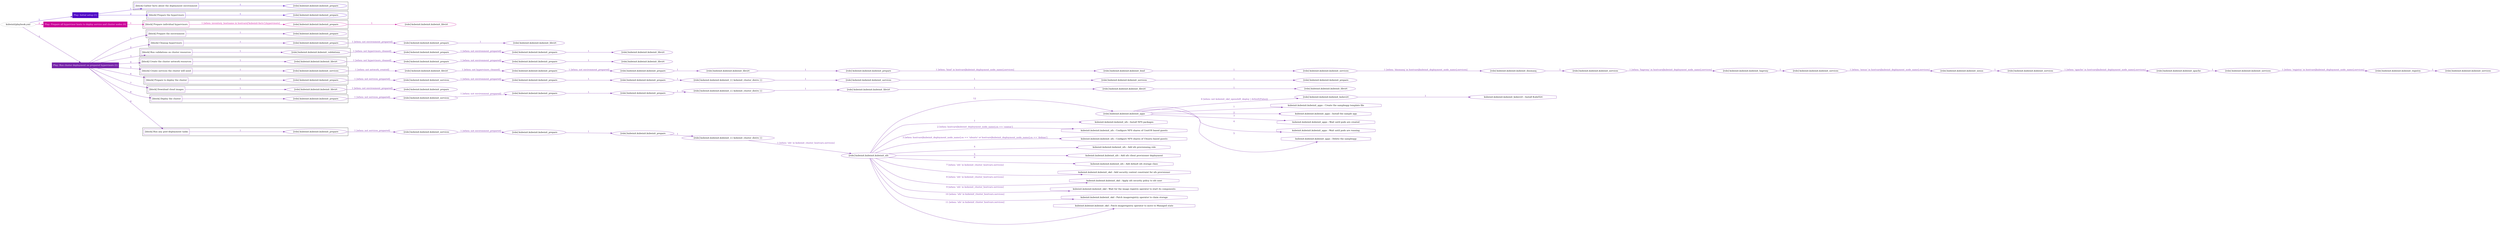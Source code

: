 digraph {
	graph [concentrate=true ordering=in rankdir=LR ratio=fill]
	edge [esep=5 sep=10]
	"kubeinit/playbook.yml" [id=root_node style=dotted]
	play_cab071fe [label="Play: Initial setup (1)" color="#4f06c6" fontcolor="#ffffff" id=play_cab071fe shape=box style=filled tooltip=localhost]
	"kubeinit/playbook.yml" -> play_cab071fe [label="1 " color="#4f06c6" fontcolor="#4f06c6" id=edge_64a36ff4 labeltooltip="1 " tooltip="1 "]
	subgraph "kubeinit.kubeinit.kubeinit_prepare" {
		role_bc685bcb [label="[role] kubeinit.kubeinit.kubeinit_prepare" color="#4f06c6" id=role_bc685bcb tooltip="kubeinit.kubeinit.kubeinit_prepare"]
	}
	subgraph "kubeinit.kubeinit.kubeinit_prepare" {
		role_6353f5c0 [label="[role] kubeinit.kubeinit.kubeinit_prepare" color="#4f06c6" id=role_6353f5c0 tooltip="kubeinit.kubeinit.kubeinit_prepare"]
	}
	subgraph "Play: Initial setup (1)" {
		play_cab071fe -> block_222bf054 [label=1 color="#4f06c6" fontcolor="#4f06c6" id=edge_1312286f labeltooltip=1 tooltip=1]
		subgraph cluster_block_222bf054 {
			block_222bf054 [label="[block] Gather facts about the deployment environment" color="#4f06c6" id=block_222bf054 labeltooltip="Gather facts about the deployment environment" shape=box tooltip="Gather facts about the deployment environment"]
			block_222bf054 -> role_bc685bcb [label="1 " color="#4f06c6" fontcolor="#4f06c6" id=edge_e77c68be labeltooltip="1 " tooltip="1 "]
		}
		play_cab071fe -> block_fc506541 [label=2 color="#4f06c6" fontcolor="#4f06c6" id=edge_92ddb180 labeltooltip=2 tooltip=2]
		subgraph cluster_block_fc506541 {
			block_fc506541 [label="[block] Prepare the hypervisors" color="#4f06c6" id=block_fc506541 labeltooltip="Prepare the hypervisors" shape=box tooltip="Prepare the hypervisors"]
			block_fc506541 -> role_6353f5c0 [label="1 " color="#4f06c6" fontcolor="#4f06c6" id=edge_2c7799c0 labeltooltip="1 " tooltip="1 "]
		}
	}
	play_b6c5de52 [label="Play: Prepare all hypervisor hosts to deploy service and cluster nodes (0)" color="#cb0198" fontcolor="#ffffff" id=play_b6c5de52 shape=box style=filled tooltip="Play: Prepare all hypervisor hosts to deploy service and cluster nodes (0)"]
	"kubeinit/playbook.yml" -> play_b6c5de52 [label="2 " color="#cb0198" fontcolor="#cb0198" id=edge_31c4950f labeltooltip="2 " tooltip="2 "]
	subgraph "kubeinit.kubeinit.kubeinit_libvirt" {
		role_b10ea661 [label="[role] kubeinit.kubeinit.kubeinit_libvirt" color="#cb0198" id=role_b10ea661 tooltip="kubeinit.kubeinit.kubeinit_libvirt"]
	}
	subgraph "kubeinit.kubeinit.kubeinit_prepare" {
		role_62ae0b58 [label="[role] kubeinit.kubeinit.kubeinit_prepare" color="#cb0198" id=role_62ae0b58 tooltip="kubeinit.kubeinit.kubeinit_prepare"]
		role_62ae0b58 -> role_b10ea661 [label="1 " color="#cb0198" fontcolor="#cb0198" id=edge_d47c10b2 labeltooltip="1 " tooltip="1 "]
	}
	subgraph "Play: Prepare all hypervisor hosts to deploy service and cluster nodes (0)" {
		play_b6c5de52 -> block_60c099c8 [label=1 color="#cb0198" fontcolor="#cb0198" id=edge_14a1c43c labeltooltip=1 tooltip=1]
		subgraph cluster_block_60c099c8 {
			block_60c099c8 [label="[block] Prepare individual hypervisors" color="#cb0198" id=block_60c099c8 labeltooltip="Prepare individual hypervisors" shape=box tooltip="Prepare individual hypervisors"]
			block_60c099c8 -> role_62ae0b58 [label="1 [when: inventory_hostname in hostvars['kubeinit-facts'].hypervisors]" color="#cb0198" fontcolor="#cb0198" id=edge_cb6a31f3 labeltooltip="1 [when: inventory_hostname in hostvars['kubeinit-facts'].hypervisors]" tooltip="1 [when: inventory_hostname in hostvars['kubeinit-facts'].hypervisors]"]
		}
	}
	play_3680b0b8 [label="Play: Run cluster deployment on prepared hypervisors (1)" color="#7624a8" fontcolor="#ffffff" id=play_3680b0b8 shape=box style=filled tooltip=localhost]
	"kubeinit/playbook.yml" -> play_3680b0b8 [label="3 " color="#7624a8" fontcolor="#7624a8" id=edge_31ef5516 labeltooltip="3 " tooltip="3 "]
	subgraph "kubeinit.kubeinit.kubeinit_prepare" {
		role_3597a93d [label="[role] kubeinit.kubeinit.kubeinit_prepare" color="#7624a8" id=role_3597a93d tooltip="kubeinit.kubeinit.kubeinit_prepare"]
	}
	subgraph "kubeinit.kubeinit.kubeinit_libvirt" {
		role_0b09b970 [label="[role] kubeinit.kubeinit.kubeinit_libvirt" color="#7624a8" id=role_0b09b970 tooltip="kubeinit.kubeinit.kubeinit_libvirt"]
	}
	subgraph "kubeinit.kubeinit.kubeinit_prepare" {
		role_f8606ffb [label="[role] kubeinit.kubeinit.kubeinit_prepare" color="#7624a8" id=role_f8606ffb tooltip="kubeinit.kubeinit.kubeinit_prepare"]
		role_f8606ffb -> role_0b09b970 [label="1 " color="#7624a8" fontcolor="#7624a8" id=edge_c9682fb3 labeltooltip="1 " tooltip="1 "]
	}
	subgraph "kubeinit.kubeinit.kubeinit_prepare" {
		role_2d4b2b3f [label="[role] kubeinit.kubeinit.kubeinit_prepare" color="#7624a8" id=role_2d4b2b3f tooltip="kubeinit.kubeinit.kubeinit_prepare"]
		role_2d4b2b3f -> role_f8606ffb [label="1 [when: not environment_prepared]" color="#7624a8" fontcolor="#7624a8" id=edge_dcd2ce26 labeltooltip="1 [when: not environment_prepared]" tooltip="1 [when: not environment_prepared]"]
	}
	subgraph "kubeinit.kubeinit.kubeinit_libvirt" {
		role_0445e26c [label="[role] kubeinit.kubeinit.kubeinit_libvirt" color="#7624a8" id=role_0445e26c tooltip="kubeinit.kubeinit.kubeinit_libvirt"]
	}
	subgraph "kubeinit.kubeinit.kubeinit_prepare" {
		role_053755eb [label="[role] kubeinit.kubeinit.kubeinit_prepare" color="#7624a8" id=role_053755eb tooltip="kubeinit.kubeinit.kubeinit_prepare"]
		role_053755eb -> role_0445e26c [label="1 " color="#7624a8" fontcolor="#7624a8" id=edge_7d9da776 labeltooltip="1 " tooltip="1 "]
	}
	subgraph "kubeinit.kubeinit.kubeinit_prepare" {
		role_6e1386af [label="[role] kubeinit.kubeinit.kubeinit_prepare" color="#7624a8" id=role_6e1386af tooltip="kubeinit.kubeinit.kubeinit_prepare"]
		role_6e1386af -> role_053755eb [label="1 [when: not environment_prepared]" color="#7624a8" fontcolor="#7624a8" id=edge_493f1e7a labeltooltip="1 [when: not environment_prepared]" tooltip="1 [when: not environment_prepared]"]
	}
	subgraph "kubeinit.kubeinit.kubeinit_validations" {
		role_e4d29cf1 [label="[role] kubeinit.kubeinit.kubeinit_validations" color="#7624a8" id=role_e4d29cf1 tooltip="kubeinit.kubeinit.kubeinit_validations"]
		role_e4d29cf1 -> role_6e1386af [label="1 [when: not hypervisors_cleaned]" color="#7624a8" fontcolor="#7624a8" id=edge_90c0ffa5 labeltooltip="1 [when: not hypervisors_cleaned]" tooltip="1 [when: not hypervisors_cleaned]"]
	}
	subgraph "kubeinit.kubeinit.kubeinit_libvirt" {
		role_e8dba197 [label="[role] kubeinit.kubeinit.kubeinit_libvirt" color="#7624a8" id=role_e8dba197 tooltip="kubeinit.kubeinit.kubeinit_libvirt"]
	}
	subgraph "kubeinit.kubeinit.kubeinit_prepare" {
		role_8a23bb66 [label="[role] kubeinit.kubeinit.kubeinit_prepare" color="#7624a8" id=role_8a23bb66 tooltip="kubeinit.kubeinit.kubeinit_prepare"]
		role_8a23bb66 -> role_e8dba197 [label="1 " color="#7624a8" fontcolor="#7624a8" id=edge_27b7c489 labeltooltip="1 " tooltip="1 "]
	}
	subgraph "kubeinit.kubeinit.kubeinit_prepare" {
		role_ab7ac32a [label="[role] kubeinit.kubeinit.kubeinit_prepare" color="#7624a8" id=role_ab7ac32a tooltip="kubeinit.kubeinit.kubeinit_prepare"]
		role_ab7ac32a -> role_8a23bb66 [label="1 [when: not environment_prepared]" color="#7624a8" fontcolor="#7624a8" id=edge_7c4ec88a labeltooltip="1 [when: not environment_prepared]" tooltip="1 [when: not environment_prepared]"]
	}
	subgraph "kubeinit.kubeinit.kubeinit_libvirt" {
		role_b8c92b15 [label="[role] kubeinit.kubeinit.kubeinit_libvirt" color="#7624a8" id=role_b8c92b15 tooltip="kubeinit.kubeinit.kubeinit_libvirt"]
		role_b8c92b15 -> role_ab7ac32a [label="1 [when: not hypervisors_cleaned]" color="#7624a8" fontcolor="#7624a8" id=edge_27d6690d labeltooltip="1 [when: not hypervisors_cleaned]" tooltip="1 [when: not hypervisors_cleaned]"]
	}
	subgraph "kubeinit.kubeinit.kubeinit_services" {
		role_ea8381a7 [label="[role] kubeinit.kubeinit.kubeinit_services" color="#7624a8" id=role_ea8381a7 tooltip="kubeinit.kubeinit.kubeinit_services"]
	}
	subgraph "kubeinit.kubeinit.kubeinit_registry" {
		role_12164fd1 [label="[role] kubeinit.kubeinit.kubeinit_registry" color="#7624a8" id=role_12164fd1 tooltip="kubeinit.kubeinit.kubeinit_registry"]
		role_12164fd1 -> role_ea8381a7 [label="1 " color="#7624a8" fontcolor="#7624a8" id=edge_ca1f3747 labeltooltip="1 " tooltip="1 "]
	}
	subgraph "kubeinit.kubeinit.kubeinit_services" {
		role_75c7c3a3 [label="[role] kubeinit.kubeinit.kubeinit_services" color="#7624a8" id=role_75c7c3a3 tooltip="kubeinit.kubeinit.kubeinit_services"]
		role_75c7c3a3 -> role_12164fd1 [label="1 [when: 'registry' in hostvars[kubeinit_deployment_node_name].services]" color="#7624a8" fontcolor="#7624a8" id=edge_36d91abd labeltooltip="1 [when: 'registry' in hostvars[kubeinit_deployment_node_name].services]" tooltip="1 [when: 'registry' in hostvars[kubeinit_deployment_node_name].services]"]
	}
	subgraph "kubeinit.kubeinit.kubeinit_apache" {
		role_f07240db [label="[role] kubeinit.kubeinit.kubeinit_apache" color="#7624a8" id=role_f07240db tooltip="kubeinit.kubeinit.kubeinit_apache"]
		role_f07240db -> role_75c7c3a3 [label="1 " color="#7624a8" fontcolor="#7624a8" id=edge_5ba87c25 labeltooltip="1 " tooltip="1 "]
	}
	subgraph "kubeinit.kubeinit.kubeinit_services" {
		role_e01fdae7 [label="[role] kubeinit.kubeinit.kubeinit_services" color="#7624a8" id=role_e01fdae7 tooltip="kubeinit.kubeinit.kubeinit_services"]
		role_e01fdae7 -> role_f07240db [label="1 [when: 'apache' in hostvars[kubeinit_deployment_node_name].services]" color="#7624a8" fontcolor="#7624a8" id=edge_4770b960 labeltooltip="1 [when: 'apache' in hostvars[kubeinit_deployment_node_name].services]" tooltip="1 [when: 'apache' in hostvars[kubeinit_deployment_node_name].services]"]
	}
	subgraph "kubeinit.kubeinit.kubeinit_nexus" {
		role_27f79a8a [label="[role] kubeinit.kubeinit.kubeinit_nexus" color="#7624a8" id=role_27f79a8a tooltip="kubeinit.kubeinit.kubeinit_nexus"]
		role_27f79a8a -> role_e01fdae7 [label="1 " color="#7624a8" fontcolor="#7624a8" id=edge_9f0a4a02 labeltooltip="1 " tooltip="1 "]
	}
	subgraph "kubeinit.kubeinit.kubeinit_services" {
		role_842442d1 [label="[role] kubeinit.kubeinit.kubeinit_services" color="#7624a8" id=role_842442d1 tooltip="kubeinit.kubeinit.kubeinit_services"]
		role_842442d1 -> role_27f79a8a [label="1 [when: 'nexus' in hostvars[kubeinit_deployment_node_name].services]" color="#7624a8" fontcolor="#7624a8" id=edge_0305a60e labeltooltip="1 [when: 'nexus' in hostvars[kubeinit_deployment_node_name].services]" tooltip="1 [when: 'nexus' in hostvars[kubeinit_deployment_node_name].services]"]
	}
	subgraph "kubeinit.kubeinit.kubeinit_haproxy" {
		role_ac107f31 [label="[role] kubeinit.kubeinit.kubeinit_haproxy" color="#7624a8" id=role_ac107f31 tooltip="kubeinit.kubeinit.kubeinit_haproxy"]
		role_ac107f31 -> role_842442d1 [label="1 " color="#7624a8" fontcolor="#7624a8" id=edge_1ae67065 labeltooltip="1 " tooltip="1 "]
	}
	subgraph "kubeinit.kubeinit.kubeinit_services" {
		role_0dc9dd0c [label="[role] kubeinit.kubeinit.kubeinit_services" color="#7624a8" id=role_0dc9dd0c tooltip="kubeinit.kubeinit.kubeinit_services"]
		role_0dc9dd0c -> role_ac107f31 [label="1 [when: 'haproxy' in hostvars[kubeinit_deployment_node_name].services]" color="#7624a8" fontcolor="#7624a8" id=edge_20dff162 labeltooltip="1 [when: 'haproxy' in hostvars[kubeinit_deployment_node_name].services]" tooltip="1 [when: 'haproxy' in hostvars[kubeinit_deployment_node_name].services]"]
	}
	subgraph "kubeinit.kubeinit.kubeinit_dnsmasq" {
		role_cd5215fd [label="[role] kubeinit.kubeinit.kubeinit_dnsmasq" color="#7624a8" id=role_cd5215fd tooltip="kubeinit.kubeinit.kubeinit_dnsmasq"]
		role_cd5215fd -> role_0dc9dd0c [label="1 " color="#7624a8" fontcolor="#7624a8" id=edge_11dede08 labeltooltip="1 " tooltip="1 "]
	}
	subgraph "kubeinit.kubeinit.kubeinit_services" {
		role_47b73961 [label="[role] kubeinit.kubeinit.kubeinit_services" color="#7624a8" id=role_47b73961 tooltip="kubeinit.kubeinit.kubeinit_services"]
		role_47b73961 -> role_cd5215fd [label="1 [when: 'dnsmasq' in hostvars[kubeinit_deployment_node_name].services]" color="#7624a8" fontcolor="#7624a8" id=edge_a0bdb878 labeltooltip="1 [when: 'dnsmasq' in hostvars[kubeinit_deployment_node_name].services]" tooltip="1 [when: 'dnsmasq' in hostvars[kubeinit_deployment_node_name].services]"]
	}
	subgraph "kubeinit.kubeinit.kubeinit_bind" {
		role_80f4c24f [label="[role] kubeinit.kubeinit.kubeinit_bind" color="#7624a8" id=role_80f4c24f tooltip="kubeinit.kubeinit.kubeinit_bind"]
		role_80f4c24f -> role_47b73961 [label="1 " color="#7624a8" fontcolor="#7624a8" id=edge_712a17f8 labeltooltip="1 " tooltip="1 "]
	}
	subgraph "kubeinit.kubeinit.kubeinit_prepare" {
		role_92c966d8 [label="[role] kubeinit.kubeinit.kubeinit_prepare" color="#7624a8" id=role_92c966d8 tooltip="kubeinit.kubeinit.kubeinit_prepare"]
		role_92c966d8 -> role_80f4c24f [label="1 [when: 'bind' in hostvars[kubeinit_deployment_node_name].services]" color="#7624a8" fontcolor="#7624a8" id=edge_100c8d7e labeltooltip="1 [when: 'bind' in hostvars[kubeinit_deployment_node_name].services]" tooltip="1 [when: 'bind' in hostvars[kubeinit_deployment_node_name].services]"]
	}
	subgraph "kubeinit.kubeinit.kubeinit_libvirt" {
		role_33b33020 [label="[role] kubeinit.kubeinit.kubeinit_libvirt" color="#7624a8" id=role_33b33020 tooltip="kubeinit.kubeinit.kubeinit_libvirt"]
		role_33b33020 -> role_92c966d8 [label="1 " color="#7624a8" fontcolor="#7624a8" id=edge_88665bde labeltooltip="1 " tooltip="1 "]
	}
	subgraph "kubeinit.kubeinit.kubeinit_prepare" {
		role_bc854819 [label="[role] kubeinit.kubeinit.kubeinit_prepare" color="#7624a8" id=role_bc854819 tooltip="kubeinit.kubeinit.kubeinit_prepare"]
		role_bc854819 -> role_33b33020 [label="1 " color="#7624a8" fontcolor="#7624a8" id=edge_fa997ee8 labeltooltip="1 " tooltip="1 "]
	}
	subgraph "kubeinit.kubeinit.kubeinit_prepare" {
		role_7f2afe17 [label="[role] kubeinit.kubeinit.kubeinit_prepare" color="#7624a8" id=role_7f2afe17 tooltip="kubeinit.kubeinit.kubeinit_prepare"]
		role_7f2afe17 -> role_bc854819 [label="1 [when: not environment_prepared]" color="#7624a8" fontcolor="#7624a8" id=edge_fbf60b75 labeltooltip="1 [when: not environment_prepared]" tooltip="1 [when: not environment_prepared]"]
	}
	subgraph "kubeinit.kubeinit.kubeinit_libvirt" {
		role_dd8efde4 [label="[role] kubeinit.kubeinit.kubeinit_libvirt" color="#7624a8" id=role_dd8efde4 tooltip="kubeinit.kubeinit.kubeinit_libvirt"]
		role_dd8efde4 -> role_7f2afe17 [label="1 [when: not hypervisors_cleaned]" color="#7624a8" fontcolor="#7624a8" id=edge_faa144bc labeltooltip="1 [when: not hypervisors_cleaned]" tooltip="1 [when: not hypervisors_cleaned]"]
	}
	subgraph "kubeinit.kubeinit.kubeinit_services" {
		role_8a94e86f [label="[role] kubeinit.kubeinit.kubeinit_services" color="#7624a8" id=role_8a94e86f tooltip="kubeinit.kubeinit.kubeinit_services"]
		role_8a94e86f -> role_dd8efde4 [label="1 [when: not network_created]" color="#7624a8" fontcolor="#7624a8" id=edge_7defe401 labeltooltip="1 [when: not network_created]" tooltip="1 [when: not network_created]"]
	}
	subgraph "kubeinit.kubeinit.kubeinit_prepare" {
		role_7209e0b0 [label="[role] kubeinit.kubeinit.kubeinit_prepare" color="#7624a8" id=role_7209e0b0 tooltip="kubeinit.kubeinit.kubeinit_prepare"]
	}
	subgraph "kubeinit.kubeinit.kubeinit_services" {
		role_8b64ac86 [label="[role] kubeinit.kubeinit.kubeinit_services" color="#7624a8" id=role_8b64ac86 tooltip="kubeinit.kubeinit.kubeinit_services"]
		role_8b64ac86 -> role_7209e0b0 [label="1 " color="#7624a8" fontcolor="#7624a8" id=edge_70a6bc1e labeltooltip="1 " tooltip="1 "]
	}
	subgraph "kubeinit.kubeinit.kubeinit_services" {
		role_b135f79b [label="[role] kubeinit.kubeinit.kubeinit_services" color="#7624a8" id=role_b135f79b tooltip="kubeinit.kubeinit.kubeinit_services"]
		role_b135f79b -> role_8b64ac86 [label="1 " color="#7624a8" fontcolor="#7624a8" id=edge_c3e0b0b4 labeltooltip="1 " tooltip="1 "]
	}
	subgraph "kubeinit.kubeinit.kubeinit_{{ kubeinit_cluster_distro }}" {
		role_29760bb6 [label="[role] kubeinit.kubeinit.kubeinit_{{ kubeinit_cluster_distro }}" color="#7624a8" id=role_29760bb6 tooltip="kubeinit.kubeinit.kubeinit_{{ kubeinit_cluster_distro }}"]
		role_29760bb6 -> role_b135f79b [label="1 " color="#7624a8" fontcolor="#7624a8" id=edge_91af1285 labeltooltip="1 " tooltip="1 "]
	}
	subgraph "kubeinit.kubeinit.kubeinit_prepare" {
		role_94ca7eb0 [label="[role] kubeinit.kubeinit.kubeinit_prepare" color="#7624a8" id=role_94ca7eb0 tooltip="kubeinit.kubeinit.kubeinit_prepare"]
		role_94ca7eb0 -> role_29760bb6 [label="1 " color="#7624a8" fontcolor="#7624a8" id=edge_b3fe2c88 labeltooltip="1 " tooltip="1 "]
	}
	subgraph "kubeinit.kubeinit.kubeinit_prepare" {
		role_81190d74 [label="[role] kubeinit.kubeinit.kubeinit_prepare" color="#7624a8" id=role_81190d74 tooltip="kubeinit.kubeinit.kubeinit_prepare"]
		role_81190d74 -> role_94ca7eb0 [label="1 " color="#7624a8" fontcolor="#7624a8" id=edge_6b7eb783 labeltooltip="1 " tooltip="1 "]
	}
	subgraph "kubeinit.kubeinit.kubeinit_services" {
		role_6d3286ca [label="[role] kubeinit.kubeinit.kubeinit_services" color="#7624a8" id=role_6d3286ca tooltip="kubeinit.kubeinit.kubeinit_services"]
		role_6d3286ca -> role_81190d74 [label="1 [when: not environment_prepared]" color="#7624a8" fontcolor="#7624a8" id=edge_e2c30b53 labeltooltip="1 [when: not environment_prepared]" tooltip="1 [when: not environment_prepared]"]
	}
	subgraph "kubeinit.kubeinit.kubeinit_prepare" {
		role_c7594109 [label="[role] kubeinit.kubeinit.kubeinit_prepare" color="#7624a8" id=role_c7594109 tooltip="kubeinit.kubeinit.kubeinit_prepare"]
		role_c7594109 -> role_6d3286ca [label="1 [when: not services_prepared]" color="#7624a8" fontcolor="#7624a8" id=edge_5143e2d5 labeltooltip="1 [when: not services_prepared]" tooltip="1 [when: not services_prepared]"]
	}
	subgraph "kubeinit.kubeinit.kubeinit_prepare" {
		role_1472e6bf [label="[role] kubeinit.kubeinit.kubeinit_prepare" color="#7624a8" id=role_1472e6bf tooltip="kubeinit.kubeinit.kubeinit_prepare"]
	}
	subgraph "kubeinit.kubeinit.kubeinit_libvirt" {
		role_244fe4b9 [label="[role] kubeinit.kubeinit.kubeinit_libvirt" color="#7624a8" id=role_244fe4b9 tooltip="kubeinit.kubeinit.kubeinit_libvirt"]
		role_244fe4b9 -> role_1472e6bf [label="1 [when: not environment_prepared]" color="#7624a8" fontcolor="#7624a8" id=edge_74093fc0 labeltooltip="1 [when: not environment_prepared]" tooltip="1 [when: not environment_prepared]"]
	}
	subgraph "kubeinit.kubeinit.kubeinit_libvirt" {
		role_431a5147 [label="[role] kubeinit.kubeinit.kubeinit_libvirt" color="#7624a8" id=role_431a5147 tooltip="kubeinit.kubeinit.kubeinit_libvirt"]
	}
	subgraph "kubeinit.kubeinit.kubeinit_libvirt" {
		role_2cec5ad0 [label="[role] kubeinit.kubeinit.kubeinit_libvirt" color="#7624a8" id=role_2cec5ad0 tooltip="kubeinit.kubeinit.kubeinit_libvirt"]
		role_2cec5ad0 -> role_431a5147 [label="1 " color="#7624a8" fontcolor="#7624a8" id=edge_d7791a09 labeltooltip="1 " tooltip="1 "]
	}
	subgraph "kubeinit.kubeinit.kubeinit_libvirt" {
		role_03826210 [label="[role] kubeinit.kubeinit.kubeinit_libvirt" color="#7624a8" id=role_03826210 tooltip="kubeinit.kubeinit.kubeinit_libvirt"]
		role_03826210 -> role_2cec5ad0 [label="1 " color="#7624a8" fontcolor="#7624a8" id=edge_8639818b labeltooltip="1 " tooltip="1 "]
	}
	subgraph "kubeinit.kubeinit.kubeinit_{{ kubeinit_cluster_distro }}" {
		role_6245011c [label="[role] kubeinit.kubeinit.kubeinit_{{ kubeinit_cluster_distro }}" color="#7624a8" id=role_6245011c tooltip="kubeinit.kubeinit.kubeinit_{{ kubeinit_cluster_distro }}"]
		role_6245011c -> role_03826210 [label="1 " color="#7624a8" fontcolor="#7624a8" id=edge_3434c0f6 labeltooltip="1 " tooltip="1 "]
	}
	subgraph "kubeinit.kubeinit.kubeinit_prepare" {
		role_13c8d952 [label="[role] kubeinit.kubeinit.kubeinit_prepare" color="#7624a8" id=role_13c8d952 tooltip="kubeinit.kubeinit.kubeinit_prepare"]
		role_13c8d952 -> role_6245011c [label="1 " color="#7624a8" fontcolor="#7624a8" id=edge_3053b96c labeltooltip="1 " tooltip="1 "]
	}
	subgraph "kubeinit.kubeinit.kubeinit_prepare" {
		role_cd90cb8a [label="[role] kubeinit.kubeinit.kubeinit_prepare" color="#7624a8" id=role_cd90cb8a tooltip="kubeinit.kubeinit.kubeinit_prepare"]
		role_cd90cb8a -> role_13c8d952 [label="1 " color="#7624a8" fontcolor="#7624a8" id=edge_bfd78e43 labeltooltip="1 " tooltip="1 "]
	}
	subgraph "kubeinit.kubeinit.kubeinit_services" {
		role_2000da76 [label="[role] kubeinit.kubeinit.kubeinit_services" color="#7624a8" id=role_2000da76 tooltip="kubeinit.kubeinit.kubeinit_services"]
		role_2000da76 -> role_cd90cb8a [label="1 [when: not environment_prepared]" color="#7624a8" fontcolor="#7624a8" id=edge_c592c172 labeltooltip="1 [when: not environment_prepared]" tooltip="1 [when: not environment_prepared]"]
	}
	subgraph "kubeinit.kubeinit.kubeinit_prepare" {
		role_ffb611cd [label="[role] kubeinit.kubeinit.kubeinit_prepare" color="#7624a8" id=role_ffb611cd tooltip="kubeinit.kubeinit.kubeinit_prepare"]
		role_ffb611cd -> role_2000da76 [label="1 [when: not services_prepared]" color="#7624a8" fontcolor="#7624a8" id=edge_d812f884 labeltooltip="1 [when: not services_prepared]" tooltip="1 [when: not services_prepared]"]
	}
	subgraph "kubeinit.kubeinit.kubeinit_kubevirt" {
		role_e085804e [label="[role] kubeinit.kubeinit.kubeinit_kubevirt" color="#7624a8" id=role_e085804e tooltip="kubeinit.kubeinit.kubeinit_kubevirt"]
		task_82d25e0d [label="kubeinit.kubeinit.kubeinit_kubevirt : Install KubeVirt" color="#7624a8" id=task_82d25e0d shape=octagon tooltip="kubeinit.kubeinit.kubeinit_kubevirt : Install KubeVirt"]
		role_e085804e -> task_82d25e0d [label="1 " color="#7624a8" fontcolor="#7624a8" id=edge_db6fb2f5 labeltooltip="1 " tooltip="1 "]
	}
	subgraph "kubeinit.kubeinit.kubeinit_apps" {
		role_ad7fdd62 [label="[role] kubeinit.kubeinit.kubeinit_apps" color="#7624a8" id=role_ad7fdd62 tooltip="kubeinit.kubeinit.kubeinit_apps"]
		task_c05f8fab [label="kubeinit.kubeinit.kubeinit_apps : Create the sampleapp template file" color="#7624a8" id=task_c05f8fab shape=octagon tooltip="kubeinit.kubeinit.kubeinit_apps : Create the sampleapp template file"]
		role_ad7fdd62 -> task_c05f8fab [label="1 " color="#7624a8" fontcolor="#7624a8" id=edge_094d9d73 labeltooltip="1 " tooltip="1 "]
		task_70123148 [label="kubeinit.kubeinit.kubeinit_apps : Install the sample app" color="#7624a8" id=task_70123148 shape=octagon tooltip="kubeinit.kubeinit.kubeinit_apps : Install the sample app"]
		role_ad7fdd62 -> task_70123148 [label="2 " color="#7624a8" fontcolor="#7624a8" id=edge_4ed55a86 labeltooltip="2 " tooltip="2 "]
		task_8baa3761 [label="kubeinit.kubeinit.kubeinit_apps : Wait until pods are created" color="#7624a8" id=task_8baa3761 shape=octagon tooltip="kubeinit.kubeinit.kubeinit_apps : Wait until pods are created"]
		role_ad7fdd62 -> task_8baa3761 [label="3 " color="#7624a8" fontcolor="#7624a8" id=edge_2d315beb labeltooltip="3 " tooltip="3 "]
		task_8a7b54e1 [label="kubeinit.kubeinit.kubeinit_apps : Wait until pods are running" color="#7624a8" id=task_8a7b54e1 shape=octagon tooltip="kubeinit.kubeinit.kubeinit_apps : Wait until pods are running"]
		role_ad7fdd62 -> task_8a7b54e1 [label="4 " color="#7624a8" fontcolor="#7624a8" id=edge_d889802e labeltooltip="4 " tooltip="4 "]
		task_7f37a06c [label="kubeinit.kubeinit.kubeinit_apps : Delete the sampleapp" color="#7624a8" id=task_7f37a06c shape=octagon tooltip="kubeinit.kubeinit.kubeinit_apps : Delete the sampleapp"]
		role_ad7fdd62 -> task_7f37a06c [label="5 " color="#7624a8" fontcolor="#7624a8" id=edge_7a56c3e9 labeltooltip="5 " tooltip="5 "]
		role_ad7fdd62 -> role_e085804e [label="6 [when: not kubeinit_okd_openshift_deploy | default(False)]" color="#7624a8" fontcolor="#7624a8" id=edge_e5acdefd labeltooltip="6 [when: not kubeinit_okd_openshift_deploy | default(False)]" tooltip="6 [when: not kubeinit_okd_openshift_deploy | default(False)]"]
	}
	subgraph "kubeinit.kubeinit.kubeinit_nfs" {
		role_b41d2073 [label="[role] kubeinit.kubeinit.kubeinit_nfs" color="#7624a8" id=role_b41d2073 tooltip="kubeinit.kubeinit.kubeinit_nfs"]
		task_d2e1f157 [label="kubeinit.kubeinit.kubeinit_nfs : Install NFS packages" color="#7624a8" id=task_d2e1f157 shape=octagon tooltip="kubeinit.kubeinit.kubeinit_nfs : Install NFS packages"]
		role_b41d2073 -> task_d2e1f157 [label="1 " color="#7624a8" fontcolor="#7624a8" id=edge_c310b944 labeltooltip="1 " tooltip="1 "]
		task_18923fd8 [label="kubeinit.kubeinit.kubeinit_nfs : Configure NFS shares of CentOS based guests" color="#7624a8" id=task_18923fd8 shape=octagon tooltip="kubeinit.kubeinit.kubeinit_nfs : Configure NFS shares of CentOS based guests"]
		role_b41d2073 -> task_18923fd8 [label="2 [when: hostvars[kubeinit_deployment_node_name].os == 'centos']" color="#7624a8" fontcolor="#7624a8" id=edge_bb5bce7b labeltooltip="2 [when: hostvars[kubeinit_deployment_node_name].os == 'centos']" tooltip="2 [when: hostvars[kubeinit_deployment_node_name].os == 'centos']"]
		task_ba3e2546 [label="kubeinit.kubeinit.kubeinit_nfs : Configure NFS shares of Ubuntu based guests" color="#7624a8" id=task_ba3e2546 shape=octagon tooltip="kubeinit.kubeinit.kubeinit_nfs : Configure NFS shares of Ubuntu based guests"]
		role_b41d2073 -> task_ba3e2546 [label="3 [when: hostvars[kubeinit_deployment_node_name].os == 'ubuntu' or hostvars[kubeinit_deployment_node_name].os == 'debian']" color="#7624a8" fontcolor="#7624a8" id=edge_4c281756 labeltooltip="3 [when: hostvars[kubeinit_deployment_node_name].os == 'ubuntu' or hostvars[kubeinit_deployment_node_name].os == 'debian']" tooltip="3 [when: hostvars[kubeinit_deployment_node_name].os == 'ubuntu' or hostvars[kubeinit_deployment_node_name].os == 'debian']"]
		task_f75a8fbe [label="kubeinit.kubeinit.kubeinit_nfs : Add nfs provisioning role" color="#7624a8" id=task_f75a8fbe shape=octagon tooltip="kubeinit.kubeinit.kubeinit_nfs : Add nfs provisioning role"]
		role_b41d2073 -> task_f75a8fbe [label="4 " color="#7624a8" fontcolor="#7624a8" id=edge_c233e486 labeltooltip="4 " tooltip="4 "]
		task_6ef8c489 [label="kubeinit.kubeinit.kubeinit_nfs : Add nfs client provisioner deployment" color="#7624a8" id=task_6ef8c489 shape=octagon tooltip="kubeinit.kubeinit.kubeinit_nfs : Add nfs client provisioner deployment"]
		role_b41d2073 -> task_6ef8c489 [label="5 " color="#7624a8" fontcolor="#7624a8" id=edge_05fc17b2 labeltooltip="5 " tooltip="5 "]
		task_088b4493 [label="kubeinit.kubeinit.kubeinit_nfs : Add default nfs storage class" color="#7624a8" id=task_088b4493 shape=octagon tooltip="kubeinit.kubeinit.kubeinit_nfs : Add default nfs storage class"]
		role_b41d2073 -> task_088b4493 [label="6 " color="#7624a8" fontcolor="#7624a8" id=edge_ca421b40 labeltooltip="6 " tooltip="6 "]
		task_cb2df1f6 [label="kubeinit.kubeinit.kubeinit_okd : Add security context constraint for nfs provisioner" color="#7624a8" id=task_cb2df1f6 shape=octagon tooltip="kubeinit.kubeinit.kubeinit_okd : Add security context constraint for nfs provisioner"]
		role_b41d2073 -> task_cb2df1f6 [label="7 [when: 'nfs' in kubeinit_cluster_hostvars.services]" color="#7624a8" fontcolor="#7624a8" id=edge_fe40730d labeltooltip="7 [when: 'nfs' in kubeinit_cluster_hostvars.services]" tooltip="7 [when: 'nfs' in kubeinit_cluster_hostvars.services]"]
		task_63e3eed4 [label="kubeinit.kubeinit.kubeinit_okd : Apply nfs security policy to nfs user" color="#7624a8" id=task_63e3eed4 shape=octagon tooltip="kubeinit.kubeinit.kubeinit_okd : Apply nfs security policy to nfs user"]
		role_b41d2073 -> task_63e3eed4 [label="8 [when: 'nfs' in kubeinit_cluster_hostvars.services]" color="#7624a8" fontcolor="#7624a8" id=edge_9a14d042 labeltooltip="8 [when: 'nfs' in kubeinit_cluster_hostvars.services]" tooltip="8 [when: 'nfs' in kubeinit_cluster_hostvars.services]"]
		task_20c06523 [label="kubeinit.kubeinit.kubeinit_okd : Wait for the image registry operator to start its components" color="#7624a8" id=task_20c06523 shape=octagon tooltip="kubeinit.kubeinit.kubeinit_okd : Wait for the image registry operator to start its components"]
		role_b41d2073 -> task_20c06523 [label="9 [when: 'nfs' in kubeinit_cluster_hostvars.services]" color="#7624a8" fontcolor="#7624a8" id=edge_71f1996f labeltooltip="9 [when: 'nfs' in kubeinit_cluster_hostvars.services]" tooltip="9 [when: 'nfs' in kubeinit_cluster_hostvars.services]"]
		task_e076d0b1 [label="kubeinit.kubeinit.kubeinit_okd : Patch imageregistry operator to claim storage" color="#7624a8" id=task_e076d0b1 shape=octagon tooltip="kubeinit.kubeinit.kubeinit_okd : Patch imageregistry operator to claim storage"]
		role_b41d2073 -> task_e076d0b1 [label="10 [when: 'nfs' in kubeinit_cluster_hostvars.services]" color="#7624a8" fontcolor="#7624a8" id=edge_6c764be7 labeltooltip="10 [when: 'nfs' in kubeinit_cluster_hostvars.services]" tooltip="10 [when: 'nfs' in kubeinit_cluster_hostvars.services]"]
		task_74ba2e0a [label="kubeinit.kubeinit.kubeinit_okd : Patch imageregistry operator to move to Managed state" color="#7624a8" id=task_74ba2e0a shape=octagon tooltip="kubeinit.kubeinit.kubeinit_okd : Patch imageregistry operator to move to Managed state"]
		role_b41d2073 -> task_74ba2e0a [label="11 [when: 'nfs' in kubeinit_cluster_hostvars.services]" color="#7624a8" fontcolor="#7624a8" id=edge_f50a17ff labeltooltip="11 [when: 'nfs' in kubeinit_cluster_hostvars.services]" tooltip="11 [when: 'nfs' in kubeinit_cluster_hostvars.services]"]
		role_b41d2073 -> role_ad7fdd62 [label="12 " color="#7624a8" fontcolor="#7624a8" id=edge_5eb3f6ef labeltooltip="12 " tooltip="12 "]
	}
	subgraph "kubeinit.kubeinit.kubeinit_{{ kubeinit_cluster_distro }}" {
		role_50ffef6d [label="[role] kubeinit.kubeinit.kubeinit_{{ kubeinit_cluster_distro }}" color="#7624a8" id=role_50ffef6d tooltip="kubeinit.kubeinit.kubeinit_{{ kubeinit_cluster_distro }}"]
		role_50ffef6d -> role_b41d2073 [label="1 [when: 'nfs' in kubeinit_cluster_hostvars.services]" color="#7624a8" fontcolor="#7624a8" id=edge_40291582 labeltooltip="1 [when: 'nfs' in kubeinit_cluster_hostvars.services]" tooltip="1 [when: 'nfs' in kubeinit_cluster_hostvars.services]"]
	}
	subgraph "kubeinit.kubeinit.kubeinit_prepare" {
		role_e23eaead [label="[role] kubeinit.kubeinit.kubeinit_prepare" color="#7624a8" id=role_e23eaead tooltip="kubeinit.kubeinit.kubeinit_prepare"]
		role_e23eaead -> role_50ffef6d [label="1 " color="#7624a8" fontcolor="#7624a8" id=edge_7e4876d1 labeltooltip="1 " tooltip="1 "]
	}
	subgraph "kubeinit.kubeinit.kubeinit_prepare" {
		role_13b2d14f [label="[role] kubeinit.kubeinit.kubeinit_prepare" color="#7624a8" id=role_13b2d14f tooltip="kubeinit.kubeinit.kubeinit_prepare"]
		role_13b2d14f -> role_e23eaead [label="1 " color="#7624a8" fontcolor="#7624a8" id=edge_b517a7d0 labeltooltip="1 " tooltip="1 "]
	}
	subgraph "kubeinit.kubeinit.kubeinit_services" {
		role_46af10b6 [label="[role] kubeinit.kubeinit.kubeinit_services" color="#7624a8" id=role_46af10b6 tooltip="kubeinit.kubeinit.kubeinit_services"]
		role_46af10b6 -> role_13b2d14f [label="1 [when: not environment_prepared]" color="#7624a8" fontcolor="#7624a8" id=edge_e48fa94f labeltooltip="1 [when: not environment_prepared]" tooltip="1 [when: not environment_prepared]"]
	}
	subgraph "kubeinit.kubeinit.kubeinit_prepare" {
		role_2b784a0c [label="[role] kubeinit.kubeinit.kubeinit_prepare" color="#7624a8" id=role_2b784a0c tooltip="kubeinit.kubeinit.kubeinit_prepare"]
		role_2b784a0c -> role_46af10b6 [label="1 [when: not services_prepared]" color="#7624a8" fontcolor="#7624a8" id=edge_6d58ca18 labeltooltip="1 [when: not services_prepared]" tooltip="1 [when: not services_prepared]"]
	}
	subgraph "Play: Run cluster deployment on prepared hypervisors (1)" {
		play_3680b0b8 -> block_e817bb67 [label=1 color="#7624a8" fontcolor="#7624a8" id=edge_c0db363d labeltooltip=1 tooltip=1]
		subgraph cluster_block_e817bb67 {
			block_e817bb67 [label="[block] Prepare the environment" color="#7624a8" id=block_e817bb67 labeltooltip="Prepare the environment" shape=box tooltip="Prepare the environment"]
			block_e817bb67 -> role_3597a93d [label="1 " color="#7624a8" fontcolor="#7624a8" id=edge_065d3dfa labeltooltip="1 " tooltip="1 "]
		}
		play_3680b0b8 -> block_d068864c [label=2 color="#7624a8" fontcolor="#7624a8" id=edge_c1c5a295 labeltooltip=2 tooltip=2]
		subgraph cluster_block_d068864c {
			block_d068864c [label="[block] Cleanup hypervisors" color="#7624a8" id=block_d068864c labeltooltip="Cleanup hypervisors" shape=box tooltip="Cleanup hypervisors"]
			block_d068864c -> role_2d4b2b3f [label="1 " color="#7624a8" fontcolor="#7624a8" id=edge_c4d353d0 labeltooltip="1 " tooltip="1 "]
		}
		play_3680b0b8 -> block_d0bdb4c3 [label=3 color="#7624a8" fontcolor="#7624a8" id=edge_cb80cc63 labeltooltip=3 tooltip=3]
		subgraph cluster_block_d0bdb4c3 {
			block_d0bdb4c3 [label="[block] Run validations on cluster resources" color="#7624a8" id=block_d0bdb4c3 labeltooltip="Run validations on cluster resources" shape=box tooltip="Run validations on cluster resources"]
			block_d0bdb4c3 -> role_e4d29cf1 [label="1 " color="#7624a8" fontcolor="#7624a8" id=edge_2450d6ae labeltooltip="1 " tooltip="1 "]
		}
		play_3680b0b8 -> block_f0e5d501 [label=4 color="#7624a8" fontcolor="#7624a8" id=edge_7f160aed labeltooltip=4 tooltip=4]
		subgraph cluster_block_f0e5d501 {
			block_f0e5d501 [label="[block] Create the cluster network resources" color="#7624a8" id=block_f0e5d501 labeltooltip="Create the cluster network resources" shape=box tooltip="Create the cluster network resources"]
			block_f0e5d501 -> role_b8c92b15 [label="1 " color="#7624a8" fontcolor="#7624a8" id=edge_c192172e labeltooltip="1 " tooltip="1 "]
		}
		play_3680b0b8 -> block_456e0b0d [label=5 color="#7624a8" fontcolor="#7624a8" id=edge_f7050cc0 labeltooltip=5 tooltip=5]
		subgraph cluster_block_456e0b0d {
			block_456e0b0d [label="[block] Create services the cluster will need" color="#7624a8" id=block_456e0b0d labeltooltip="Create services the cluster will need" shape=box tooltip="Create services the cluster will need"]
			block_456e0b0d -> role_8a94e86f [label="1 " color="#7624a8" fontcolor="#7624a8" id=edge_a0611a22 labeltooltip="1 " tooltip="1 "]
		}
		play_3680b0b8 -> block_ad413220 [label=6 color="#7624a8" fontcolor="#7624a8" id=edge_04cdb927 labeltooltip=6 tooltip=6]
		subgraph cluster_block_ad413220 {
			block_ad413220 [label="[block] Prepare to deploy the cluster" color="#7624a8" id=block_ad413220 labeltooltip="Prepare to deploy the cluster" shape=box tooltip="Prepare to deploy the cluster"]
			block_ad413220 -> role_c7594109 [label="1 " color="#7624a8" fontcolor="#7624a8" id=edge_f0ac4d71 labeltooltip="1 " tooltip="1 "]
		}
		play_3680b0b8 -> block_b754503a [label=7 color="#7624a8" fontcolor="#7624a8" id=edge_636384b5 labeltooltip=7 tooltip=7]
		subgraph cluster_block_b754503a {
			block_b754503a [label="[block] Download cloud images" color="#7624a8" id=block_b754503a labeltooltip="Download cloud images" shape=box tooltip="Download cloud images"]
			block_b754503a -> role_244fe4b9 [label="1 " color="#7624a8" fontcolor="#7624a8" id=edge_6439819b labeltooltip="1 " tooltip="1 "]
		}
		play_3680b0b8 -> block_a826bb83 [label=8 color="#7624a8" fontcolor="#7624a8" id=edge_16fa0212 labeltooltip=8 tooltip=8]
		subgraph cluster_block_a826bb83 {
			block_a826bb83 [label="[block] Deploy the cluster" color="#7624a8" id=block_a826bb83 labeltooltip="Deploy the cluster" shape=box tooltip="Deploy the cluster"]
			block_a826bb83 -> role_ffb611cd [label="1 " color="#7624a8" fontcolor="#7624a8" id=edge_7c887769 labeltooltip="1 " tooltip="1 "]
		}
		play_3680b0b8 -> block_93675903 [label=9 color="#7624a8" fontcolor="#7624a8" id=edge_9766cfc9 labeltooltip=9 tooltip=9]
		subgraph cluster_block_93675903 {
			block_93675903 [label="[block] Run any post-deployment tasks" color="#7624a8" id=block_93675903 labeltooltip="Run any post-deployment tasks" shape=box tooltip="Run any post-deployment tasks"]
			block_93675903 -> role_2b784a0c [label="1 " color="#7624a8" fontcolor="#7624a8" id=edge_5f0307b2 labeltooltip="1 " tooltip="1 "]
		}
	}
}
